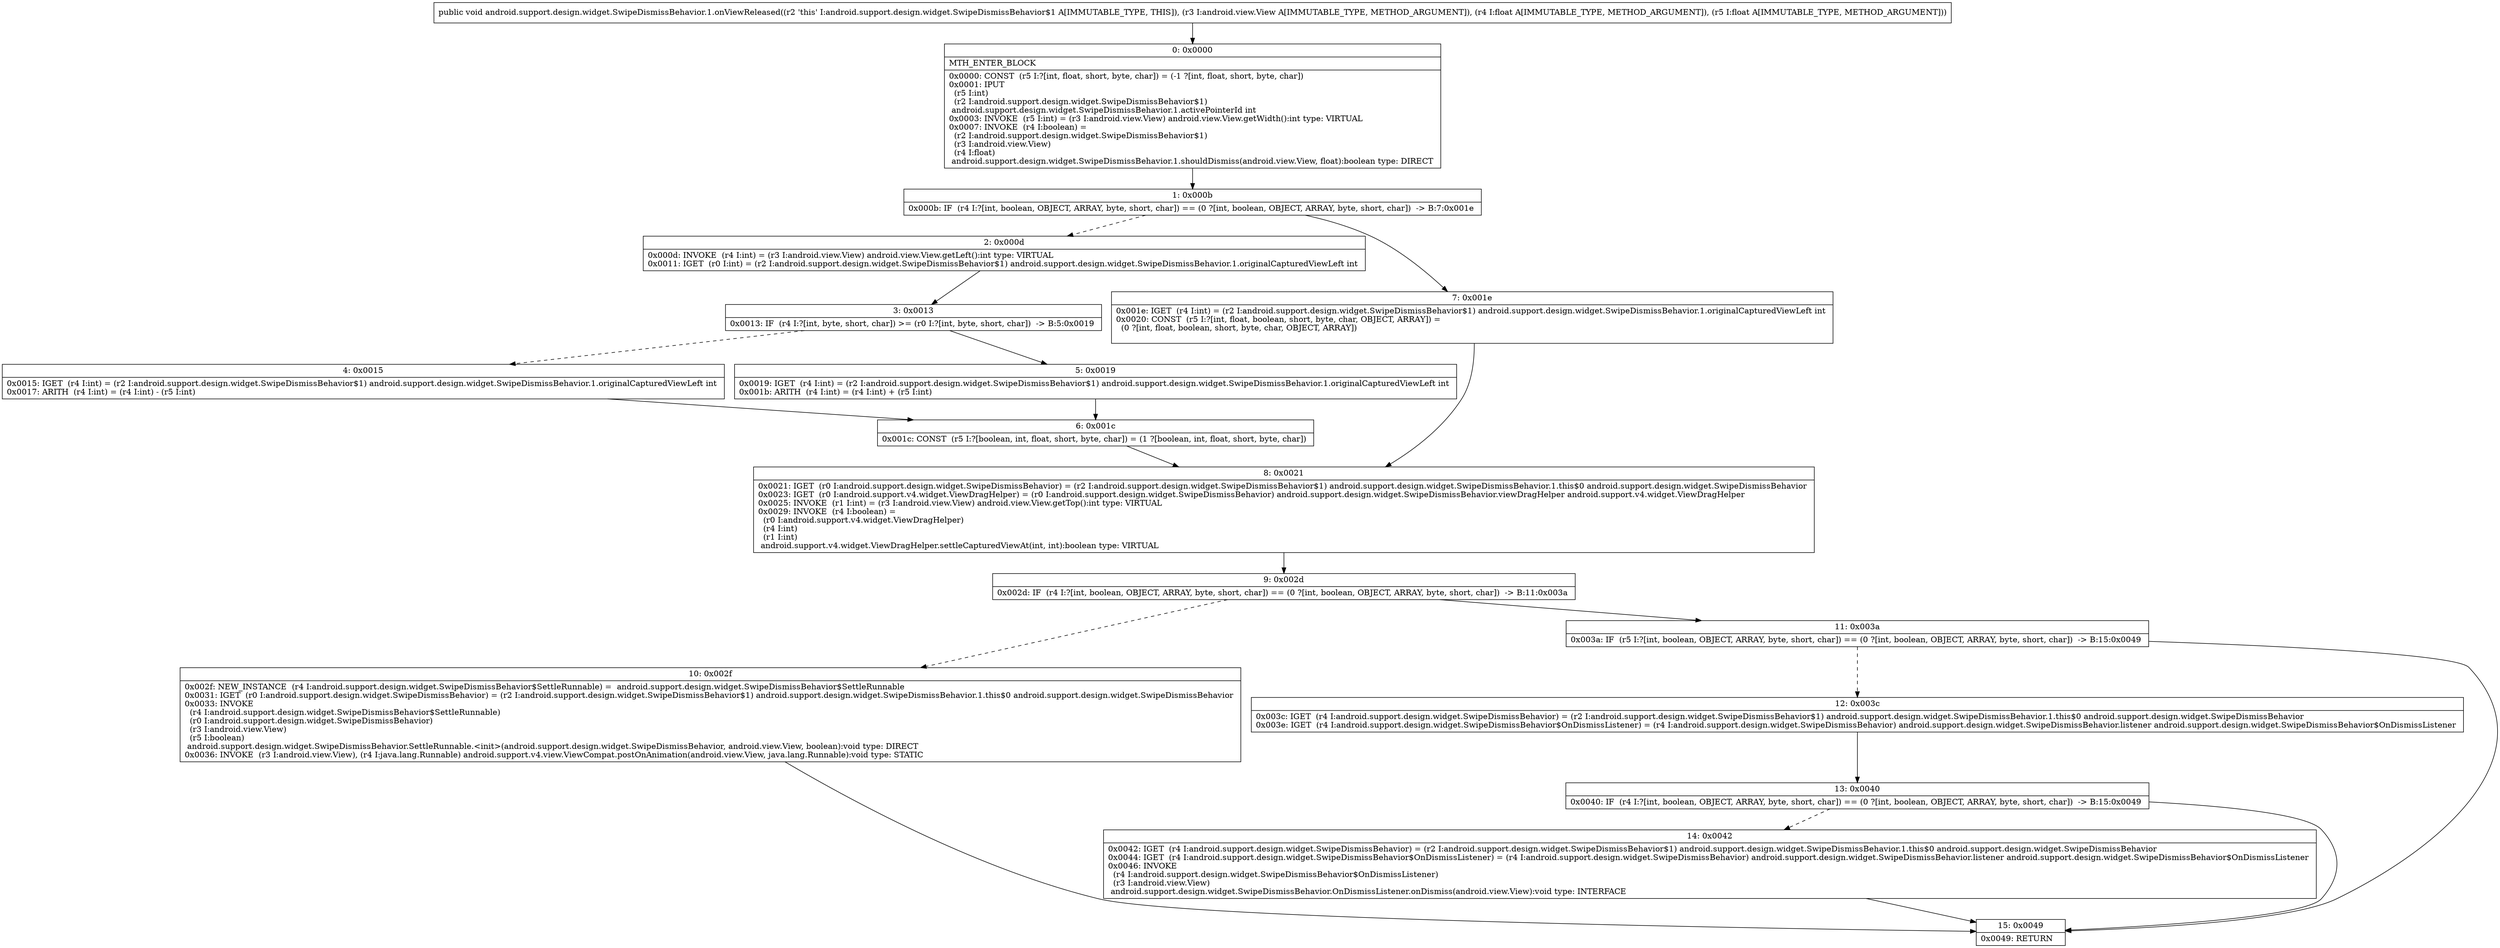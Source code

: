 digraph "CFG forandroid.support.design.widget.SwipeDismissBehavior.1.onViewReleased(Landroid\/view\/View;FF)V" {
Node_0 [shape=record,label="{0\:\ 0x0000|MTH_ENTER_BLOCK\l|0x0000: CONST  (r5 I:?[int, float, short, byte, char]) = (\-1 ?[int, float, short, byte, char]) \l0x0001: IPUT  \l  (r5 I:int)\l  (r2 I:android.support.design.widget.SwipeDismissBehavior$1)\l android.support.design.widget.SwipeDismissBehavior.1.activePointerId int \l0x0003: INVOKE  (r5 I:int) = (r3 I:android.view.View) android.view.View.getWidth():int type: VIRTUAL \l0x0007: INVOKE  (r4 I:boolean) = \l  (r2 I:android.support.design.widget.SwipeDismissBehavior$1)\l  (r3 I:android.view.View)\l  (r4 I:float)\l android.support.design.widget.SwipeDismissBehavior.1.shouldDismiss(android.view.View, float):boolean type: DIRECT \l}"];
Node_1 [shape=record,label="{1\:\ 0x000b|0x000b: IF  (r4 I:?[int, boolean, OBJECT, ARRAY, byte, short, char]) == (0 ?[int, boolean, OBJECT, ARRAY, byte, short, char])  \-\> B:7:0x001e \l}"];
Node_2 [shape=record,label="{2\:\ 0x000d|0x000d: INVOKE  (r4 I:int) = (r3 I:android.view.View) android.view.View.getLeft():int type: VIRTUAL \l0x0011: IGET  (r0 I:int) = (r2 I:android.support.design.widget.SwipeDismissBehavior$1) android.support.design.widget.SwipeDismissBehavior.1.originalCapturedViewLeft int \l}"];
Node_3 [shape=record,label="{3\:\ 0x0013|0x0013: IF  (r4 I:?[int, byte, short, char]) \>= (r0 I:?[int, byte, short, char])  \-\> B:5:0x0019 \l}"];
Node_4 [shape=record,label="{4\:\ 0x0015|0x0015: IGET  (r4 I:int) = (r2 I:android.support.design.widget.SwipeDismissBehavior$1) android.support.design.widget.SwipeDismissBehavior.1.originalCapturedViewLeft int \l0x0017: ARITH  (r4 I:int) = (r4 I:int) \- (r5 I:int) \l}"];
Node_5 [shape=record,label="{5\:\ 0x0019|0x0019: IGET  (r4 I:int) = (r2 I:android.support.design.widget.SwipeDismissBehavior$1) android.support.design.widget.SwipeDismissBehavior.1.originalCapturedViewLeft int \l0x001b: ARITH  (r4 I:int) = (r4 I:int) + (r5 I:int) \l}"];
Node_6 [shape=record,label="{6\:\ 0x001c|0x001c: CONST  (r5 I:?[boolean, int, float, short, byte, char]) = (1 ?[boolean, int, float, short, byte, char]) \l}"];
Node_7 [shape=record,label="{7\:\ 0x001e|0x001e: IGET  (r4 I:int) = (r2 I:android.support.design.widget.SwipeDismissBehavior$1) android.support.design.widget.SwipeDismissBehavior.1.originalCapturedViewLeft int \l0x0020: CONST  (r5 I:?[int, float, boolean, short, byte, char, OBJECT, ARRAY]) = \l  (0 ?[int, float, boolean, short, byte, char, OBJECT, ARRAY])\l \l}"];
Node_8 [shape=record,label="{8\:\ 0x0021|0x0021: IGET  (r0 I:android.support.design.widget.SwipeDismissBehavior) = (r2 I:android.support.design.widget.SwipeDismissBehavior$1) android.support.design.widget.SwipeDismissBehavior.1.this$0 android.support.design.widget.SwipeDismissBehavior \l0x0023: IGET  (r0 I:android.support.v4.widget.ViewDragHelper) = (r0 I:android.support.design.widget.SwipeDismissBehavior) android.support.design.widget.SwipeDismissBehavior.viewDragHelper android.support.v4.widget.ViewDragHelper \l0x0025: INVOKE  (r1 I:int) = (r3 I:android.view.View) android.view.View.getTop():int type: VIRTUAL \l0x0029: INVOKE  (r4 I:boolean) = \l  (r0 I:android.support.v4.widget.ViewDragHelper)\l  (r4 I:int)\l  (r1 I:int)\l android.support.v4.widget.ViewDragHelper.settleCapturedViewAt(int, int):boolean type: VIRTUAL \l}"];
Node_9 [shape=record,label="{9\:\ 0x002d|0x002d: IF  (r4 I:?[int, boolean, OBJECT, ARRAY, byte, short, char]) == (0 ?[int, boolean, OBJECT, ARRAY, byte, short, char])  \-\> B:11:0x003a \l}"];
Node_10 [shape=record,label="{10\:\ 0x002f|0x002f: NEW_INSTANCE  (r4 I:android.support.design.widget.SwipeDismissBehavior$SettleRunnable) =  android.support.design.widget.SwipeDismissBehavior$SettleRunnable \l0x0031: IGET  (r0 I:android.support.design.widget.SwipeDismissBehavior) = (r2 I:android.support.design.widget.SwipeDismissBehavior$1) android.support.design.widget.SwipeDismissBehavior.1.this$0 android.support.design.widget.SwipeDismissBehavior \l0x0033: INVOKE  \l  (r4 I:android.support.design.widget.SwipeDismissBehavior$SettleRunnable)\l  (r0 I:android.support.design.widget.SwipeDismissBehavior)\l  (r3 I:android.view.View)\l  (r5 I:boolean)\l android.support.design.widget.SwipeDismissBehavior.SettleRunnable.\<init\>(android.support.design.widget.SwipeDismissBehavior, android.view.View, boolean):void type: DIRECT \l0x0036: INVOKE  (r3 I:android.view.View), (r4 I:java.lang.Runnable) android.support.v4.view.ViewCompat.postOnAnimation(android.view.View, java.lang.Runnable):void type: STATIC \l}"];
Node_11 [shape=record,label="{11\:\ 0x003a|0x003a: IF  (r5 I:?[int, boolean, OBJECT, ARRAY, byte, short, char]) == (0 ?[int, boolean, OBJECT, ARRAY, byte, short, char])  \-\> B:15:0x0049 \l}"];
Node_12 [shape=record,label="{12\:\ 0x003c|0x003c: IGET  (r4 I:android.support.design.widget.SwipeDismissBehavior) = (r2 I:android.support.design.widget.SwipeDismissBehavior$1) android.support.design.widget.SwipeDismissBehavior.1.this$0 android.support.design.widget.SwipeDismissBehavior \l0x003e: IGET  (r4 I:android.support.design.widget.SwipeDismissBehavior$OnDismissListener) = (r4 I:android.support.design.widget.SwipeDismissBehavior) android.support.design.widget.SwipeDismissBehavior.listener android.support.design.widget.SwipeDismissBehavior$OnDismissListener \l}"];
Node_13 [shape=record,label="{13\:\ 0x0040|0x0040: IF  (r4 I:?[int, boolean, OBJECT, ARRAY, byte, short, char]) == (0 ?[int, boolean, OBJECT, ARRAY, byte, short, char])  \-\> B:15:0x0049 \l}"];
Node_14 [shape=record,label="{14\:\ 0x0042|0x0042: IGET  (r4 I:android.support.design.widget.SwipeDismissBehavior) = (r2 I:android.support.design.widget.SwipeDismissBehavior$1) android.support.design.widget.SwipeDismissBehavior.1.this$0 android.support.design.widget.SwipeDismissBehavior \l0x0044: IGET  (r4 I:android.support.design.widget.SwipeDismissBehavior$OnDismissListener) = (r4 I:android.support.design.widget.SwipeDismissBehavior) android.support.design.widget.SwipeDismissBehavior.listener android.support.design.widget.SwipeDismissBehavior$OnDismissListener \l0x0046: INVOKE  \l  (r4 I:android.support.design.widget.SwipeDismissBehavior$OnDismissListener)\l  (r3 I:android.view.View)\l android.support.design.widget.SwipeDismissBehavior.OnDismissListener.onDismiss(android.view.View):void type: INTERFACE \l}"];
Node_15 [shape=record,label="{15\:\ 0x0049|0x0049: RETURN   \l}"];
MethodNode[shape=record,label="{public void android.support.design.widget.SwipeDismissBehavior.1.onViewReleased((r2 'this' I:android.support.design.widget.SwipeDismissBehavior$1 A[IMMUTABLE_TYPE, THIS]), (r3 I:android.view.View A[IMMUTABLE_TYPE, METHOD_ARGUMENT]), (r4 I:float A[IMMUTABLE_TYPE, METHOD_ARGUMENT]), (r5 I:float A[IMMUTABLE_TYPE, METHOD_ARGUMENT])) }"];
MethodNode -> Node_0;
Node_0 -> Node_1;
Node_1 -> Node_2[style=dashed];
Node_1 -> Node_7;
Node_2 -> Node_3;
Node_3 -> Node_4[style=dashed];
Node_3 -> Node_5;
Node_4 -> Node_6;
Node_5 -> Node_6;
Node_6 -> Node_8;
Node_7 -> Node_8;
Node_8 -> Node_9;
Node_9 -> Node_10[style=dashed];
Node_9 -> Node_11;
Node_10 -> Node_15;
Node_11 -> Node_12[style=dashed];
Node_11 -> Node_15;
Node_12 -> Node_13;
Node_13 -> Node_14[style=dashed];
Node_13 -> Node_15;
Node_14 -> Node_15;
}

